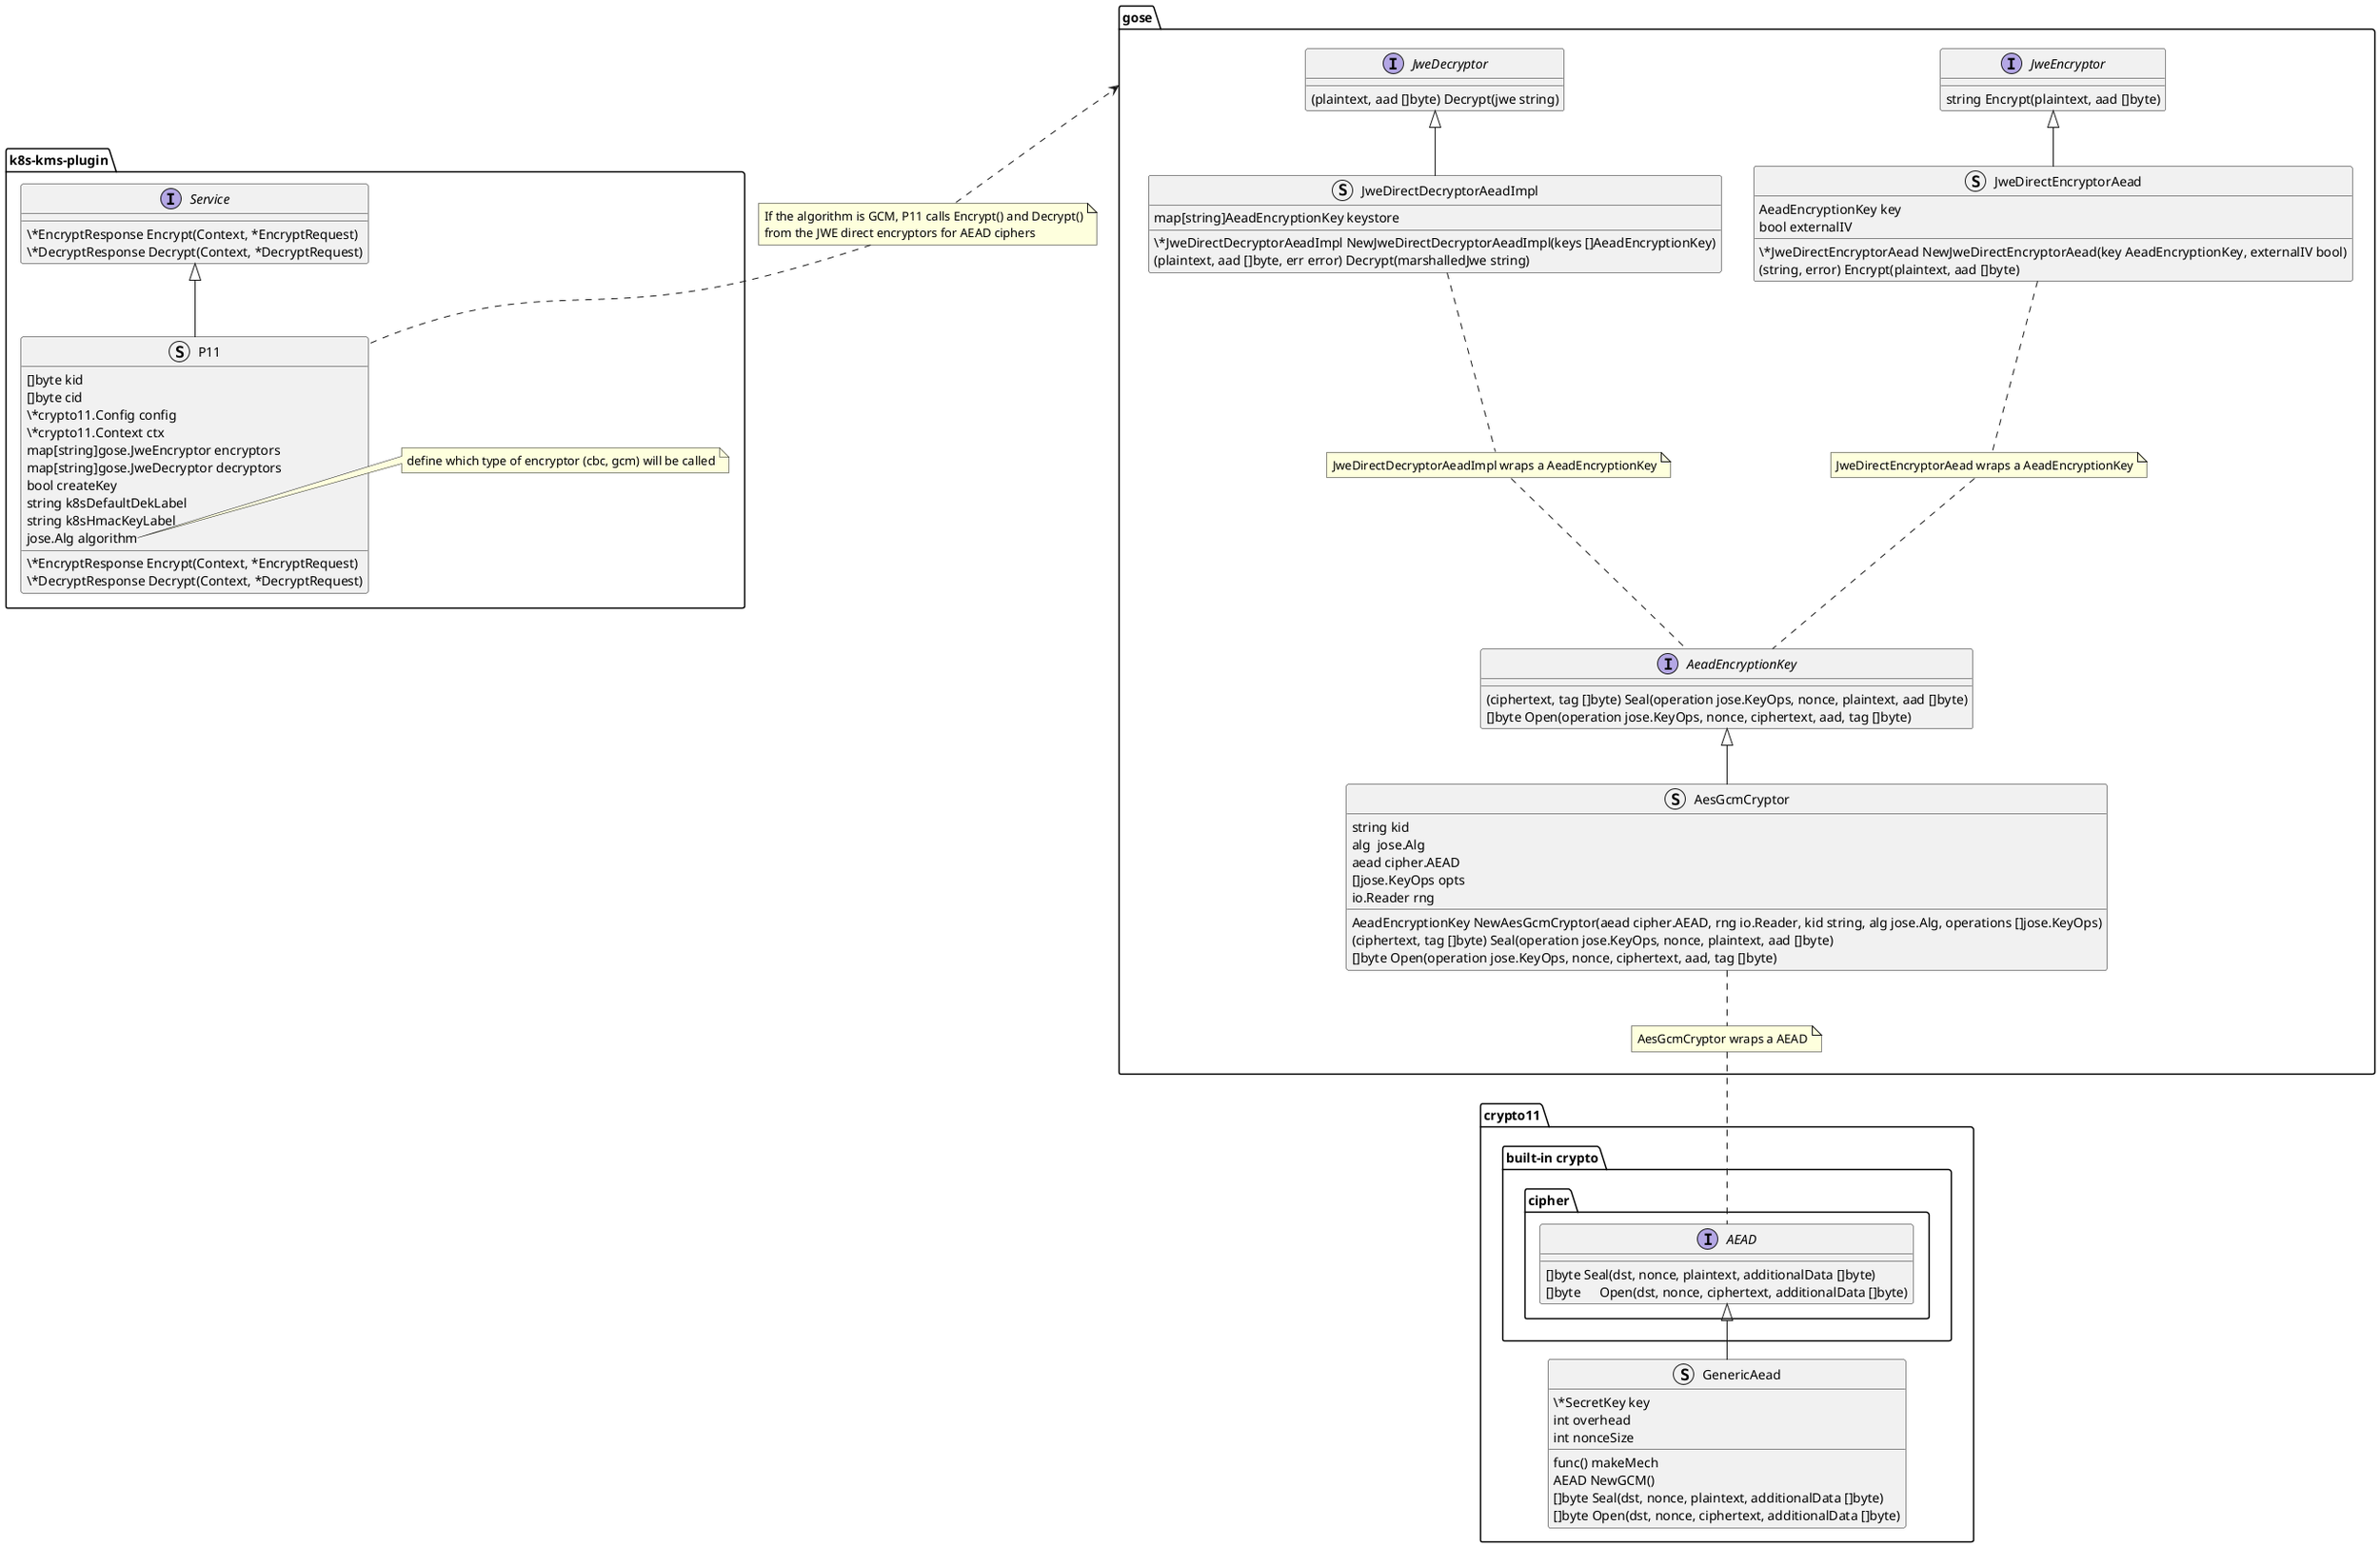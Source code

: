 @startuml

package k8s-kms-plugin {
interface Service
Service : \*EncryptResponse Encrypt(Context, *EncryptRequest)
Service : \*DecryptResponse Decrypt(Context, *DecryptRequest)

struct P11
P11 : []byte kid
P11 : []byte cid
P11 : \*crypto11.Config config
P11 : \*crypto11.Context ctx
P11 : map[string]gose.JweEncryptor encryptors
P11 : map[string]gose.JweDecryptor decryptors
P11 : bool createKey
P11 : string k8sDefaultDekLabel
P11 : string k8sHmacKeyLabel
P11 : jose.Alg algorithm
P11 : \*EncryptResponse Encrypt(Context, *EncryptRequest)
P11 : \*DecryptResponse Decrypt(Context, *DecryptRequest)

note right of P11::algorithm
define which type of encryptor (cbc, gcm) will be called
end note

Service <|-- P11
}

package crypto11 {

package "built-in crypto.cipher" {

interface AEAD
AEAD :  []byte Seal(dst, nonce, plaintext, additionalData []byte)
AEAD :  []byte 	Open(dst, nonce, ciphertext, additionalData []byte)
}

struct GenericAead
GenericAead : \*SecretKey key
GenericAead : int overhead
GenericAead : int nonceSize
GenericAead : func() makeMech
GenericAead : AEAD NewGCM()
GenericAead : []byte Seal(dst, nonce, plaintext, additionalData []byte)
GenericAead : []byte Open(dst, nonce, ciphertext, additionalData []byte)

AEAD <|-- GenericAead
}

package gose {

interface AeadEncryptionKey
AeadEncryptionKey : (ciphertext, tag []byte) Seal(operation jose.KeyOps, nonce, plaintext, aad []byte)
AeadEncryptionKey : []byte Open(operation jose.KeyOps, nonce, ciphertext, aad, tag []byte)

interface JweEncryptor
JweEncryptor : string Encrypt(plaintext, aad []byte)

interface JweDecryptor
JweDecryptor : (plaintext, aad []byte) Decrypt(jwe string)

struct AesGcmCryptor
AesGcmCryptor : string kid
AesGcmCryptor : alg  jose.Alg
AesGcmCryptor : aead cipher.AEAD
AesGcmCryptor : []jose.KeyOps opts
AesGcmCryptor : io.Reader rng
AesGcmCryptor : AeadEncryptionKey NewAesGcmCryptor(aead cipher.AEAD, rng io.Reader, kid string, alg jose.Alg, operations []jose.KeyOps)
AesGcmCryptor : (ciphertext, tag []byte) Seal(operation jose.KeyOps, nonce, plaintext, aad []byte)
AesGcmCryptor : []byte Open(operation jose.KeyOps, nonce, ciphertext, aad, tag []byte)

struct JweDirectEncryptorAead
JweDirectEncryptorAead : AeadEncryptionKey key
JweDirectEncryptorAead : bool externalIV
JweDirectEncryptorAead : \*JweDirectEncryptorAead NewJweDirectEncryptorAead(key AeadEncryptionKey, externalIV bool)
JweDirectEncryptorAead : (string, error) Encrypt(plaintext, aad []byte)

struct JweDirectDecryptorAeadImpl
JweDirectDecryptorAeadImpl : map[string]AeadEncryptionKey keystore
JweDirectDecryptorAeadImpl : \*JweDirectDecryptorAeadImpl NewJweDirectDecryptorAeadImpl(keys []AeadEncryptionKey)
JweDirectDecryptorAeadImpl : (plaintext, aad []byte, err error) Decrypt(marshalledJwe string)

AeadEncryptionKey <|-- AesGcmCryptor
JweEncryptor <|-- JweDirectEncryptorAead
JweDecryptor <|-- JweDirectDecryptorAeadImpl

note "AesGcmCryptor wraps a AEAD" as N1
AesGcmCryptor .. N1
N1 .. AEAD

note "JweDirectEncryptorAead wraps a AeadEncryptionKey" as N2
JweDirectEncryptorAead .. N2
N2 .. AeadEncryptionKey

note "JweDirectDecryptorAeadImpl wraps a AeadEncryptionKey" as N3
JweDirectDecryptorAeadImpl .. N3
N3 .. AeadEncryptionKey

}

note "If the algorithm is GCM, P11 calls Encrypt() and Decrypt()\nfrom the JWE direct encryptors for AEAD ciphers" as N4
gose <.. N4
N4 .. P11


@enduml
